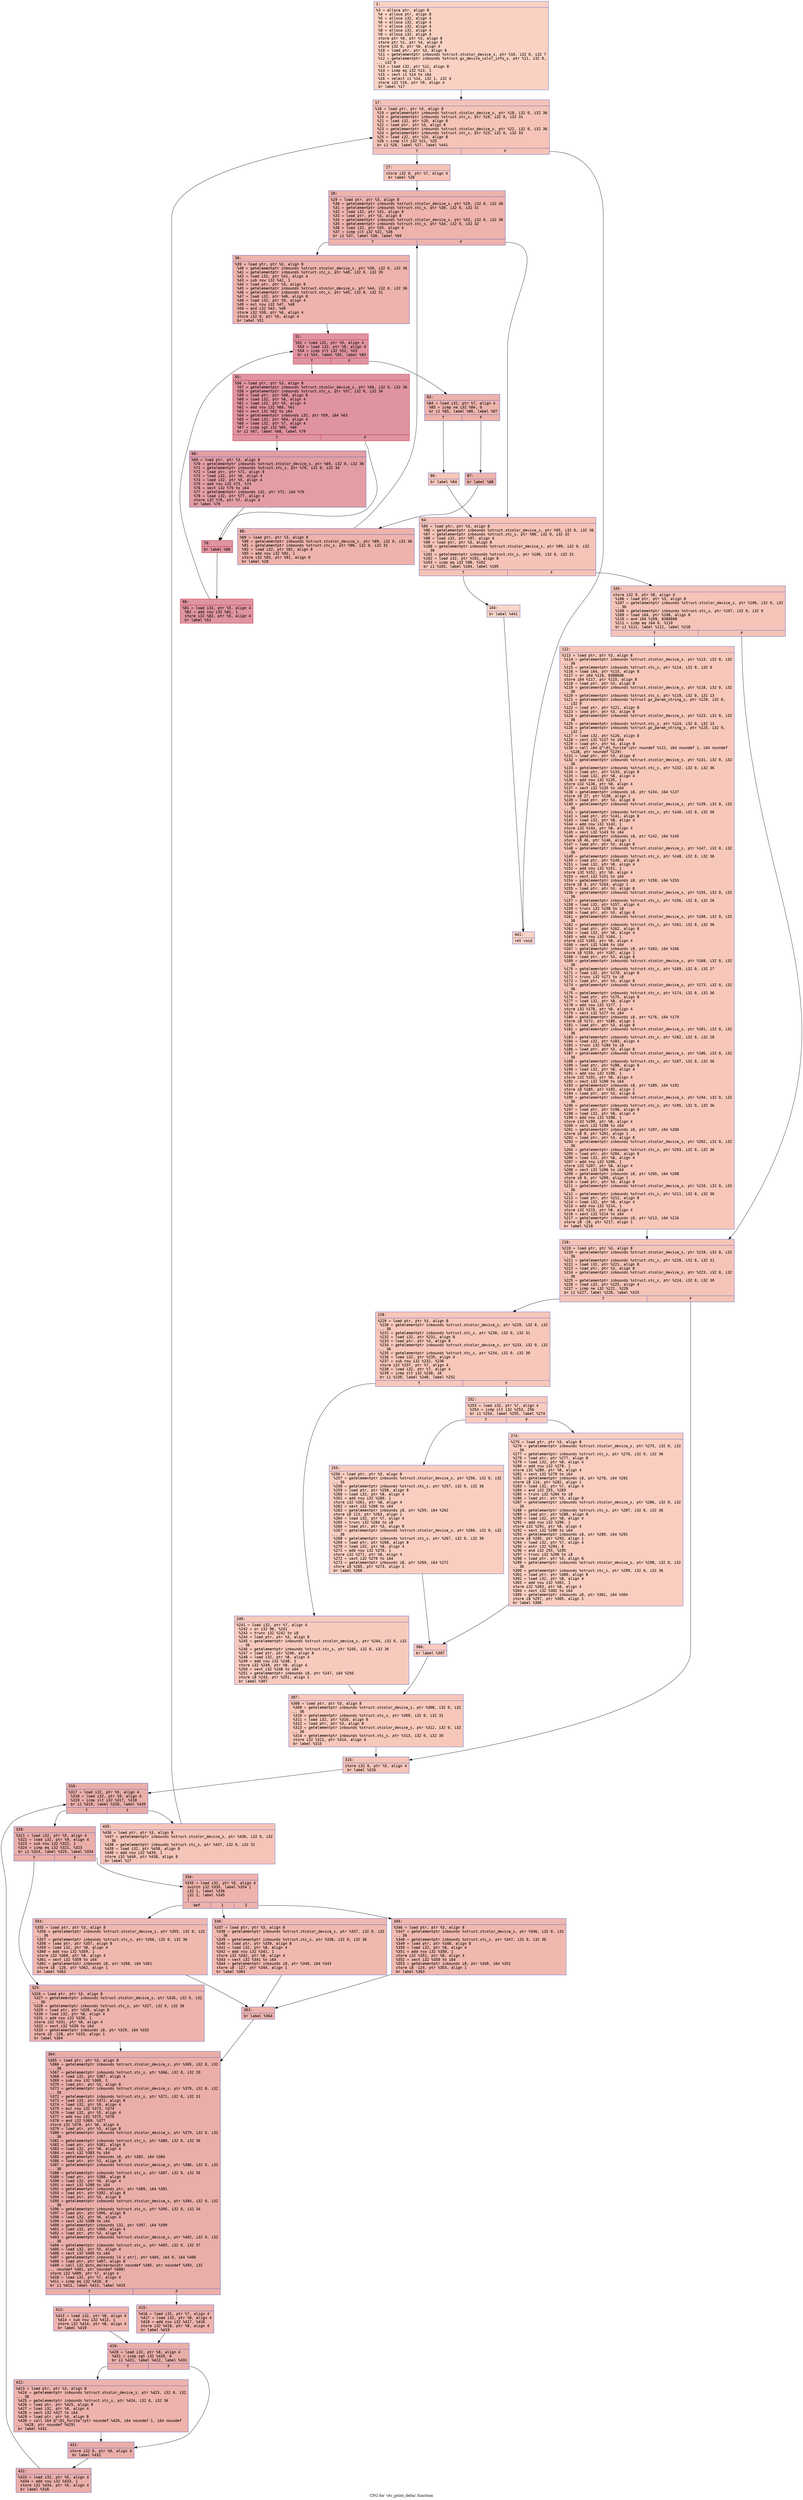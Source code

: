 digraph "CFG for 'stc_print_delta' function" {
	label="CFG for 'stc_print_delta' function";

	Node0x6000016a20d0 [shape=record,color="#3d50c3ff", style=filled, fillcolor="#f4987a70" fontname="Courier",label="{2:\l|  %3 = alloca ptr, align 8\l  %4 = alloca ptr, align 8\l  %5 = alloca i32, align 4\l  %6 = alloca i32, align 4\l  %7 = alloca i32, align 4\l  %8 = alloca i32, align 4\l  %9 = alloca i32, align 4\l  store ptr %0, ptr %3, align 8\l  store ptr %1, ptr %4, align 8\l  store i32 0, ptr %8, align 4\l  %10 = load ptr, ptr %3, align 8\l  %11 = getelementptr inbounds %struct.stcolor_device_s, ptr %10, i32 0, i32 7\l  %12 = getelementptr inbounds %struct.gx_device_color_info_s, ptr %11, i32 0,\l... i32 0\l  %13 = load i32, ptr %12, align 8\l  %14 = icmp eq i32 %13, 1\l  %15 = zext i1 %14 to i64\l  %16 = select i1 %14, i32 1, i32 4\l  store i32 %16, ptr %9, align 4\l  br label %17\l}"];
	Node0x6000016a20d0 -> Node0x6000016a23f0[tooltip="2 -> 17\nProbability 100.00%" ];
	Node0x6000016a23f0 [shape=record,color="#3d50c3ff", style=filled, fillcolor="#e8765c70" fontname="Courier",label="{17:\l|  %18 = load ptr, ptr %3, align 8\l  %19 = getelementptr inbounds %struct.stcolor_device_s, ptr %18, i32 0, i32 36\l  %20 = getelementptr inbounds %struct.stc_s, ptr %19, i32 0, i32 31\l  %21 = load i32, ptr %20, align 8\l  %22 = load ptr, ptr %3, align 8\l  %23 = getelementptr inbounds %struct.stcolor_device_s, ptr %22, i32 0, i32 36\l  %24 = getelementptr inbounds %struct.stc_s, ptr %23, i32 0, i32 33\l  %25 = load i32, ptr %24, align 8\l  %26 = icmp slt i32 %21, %25\l  br i1 %26, label %27, label %441\l|{<s0>T|<s1>F}}"];
	Node0x6000016a23f0:s0 -> Node0x6000016a2440[tooltip="17 -> 27\nProbability 96.88%" ];
	Node0x6000016a23f0:s1 -> Node0x6000016a3110[tooltip="17 -> 441\nProbability 3.12%" ];
	Node0x6000016a2440 [shape=record,color="#3d50c3ff", style=filled, fillcolor="#e8765c70" fontname="Courier",label="{27:\l|  store i32 0, ptr %7, align 4\l  br label %28\l}"];
	Node0x6000016a2440 -> Node0x6000016a2490[tooltip="27 -> 28\nProbability 100.00%" ];
	Node0x6000016a2490 [shape=record,color="#3d50c3ff", style=filled, fillcolor="#d6524470" fontname="Courier",label="{28:\l|  %29 = load ptr, ptr %3, align 8\l  %30 = getelementptr inbounds %struct.stcolor_device_s, ptr %29, i32 0, i32 36\l  %31 = getelementptr inbounds %struct.stc_s, ptr %30, i32 0, i32 31\l  %32 = load i32, ptr %31, align 8\l  %33 = load ptr, ptr %3, align 8\l  %34 = getelementptr inbounds %struct.stcolor_device_s, ptr %33, i32 0, i32 36\l  %35 = getelementptr inbounds %struct.stc_s, ptr %34, i32 0, i32 32\l  %36 = load i32, ptr %35, align 4\l  %37 = icmp slt i32 %32, %36\l  br i1 %37, label %38, label %94\l|{<s0>T|<s1>F}}"];
	Node0x6000016a2490:s0 -> Node0x6000016a24e0[tooltip="28 -> 38\nProbability 96.88%" ];
	Node0x6000016a2490:s1 -> Node0x6000016a2800[tooltip="28 -> 94\nProbability 3.12%" ];
	Node0x6000016a24e0 [shape=record,color="#3d50c3ff", style=filled, fillcolor="#d6524470" fontname="Courier",label="{38:\l|  %39 = load ptr, ptr %3, align 8\l  %40 = getelementptr inbounds %struct.stcolor_device_s, ptr %39, i32 0, i32 36\l  %41 = getelementptr inbounds %struct.stc_s, ptr %40, i32 0, i32 20\l  %42 = load i32, ptr %41, align 4\l  %43 = sub nsw i32 %42, 1\l  %44 = load ptr, ptr %3, align 8\l  %45 = getelementptr inbounds %struct.stcolor_device_s, ptr %44, i32 0, i32 36\l  %46 = getelementptr inbounds %struct.stc_s, ptr %45, i32 0, i32 31\l  %47 = load i32, ptr %46, align 8\l  %48 = load i32, ptr %9, align 4\l  %49 = mul nsw i32 %47, %48\l  %50 = and i32 %43, %49\l  store i32 %50, ptr %6, align 4\l  store i32 0, ptr %5, align 4\l  br label %51\l}"];
	Node0x6000016a24e0 -> Node0x6000016a2530[tooltip="38 -> 51\nProbability 100.00%" ];
	Node0x6000016a2530 [shape=record,color="#b70d28ff", style=filled, fillcolor="#b70d2870" fontname="Courier",label="{51:\l|  %52 = load i32, ptr %5, align 4\l  %53 = load i32, ptr %9, align 4\l  %54 = icmp slt i32 %52, %53\l  br i1 %54, label %55, label %83\l|{<s0>T|<s1>F}}"];
	Node0x6000016a2530:s0 -> Node0x6000016a2580[tooltip="51 -> 55\nProbability 96.88%" ];
	Node0x6000016a2530:s1 -> Node0x6000016a26c0[tooltip="51 -> 83\nProbability 3.12%" ];
	Node0x6000016a2580 [shape=record,color="#b70d28ff", style=filled, fillcolor="#b70d2870" fontname="Courier",label="{55:\l|  %56 = load ptr, ptr %3, align 8\l  %57 = getelementptr inbounds %struct.stcolor_device_s, ptr %56, i32 0, i32 36\l  %58 = getelementptr inbounds %struct.stc_s, ptr %57, i32 0, i32 34\l  %59 = load ptr, ptr %58, align 8\l  %60 = load i32, ptr %6, align 4\l  %61 = load i32, ptr %5, align 4\l  %62 = add nsw i32 %60, %61\l  %63 = sext i32 %62 to i64\l  %64 = getelementptr inbounds i32, ptr %59, i64 %63\l  %65 = load i32, ptr %64, align 4\l  %66 = load i32, ptr %7, align 4\l  %67 = icmp sgt i32 %65, %66\l  br i1 %67, label %68, label %79\l|{<s0>T|<s1>F}}"];
	Node0x6000016a2580:s0 -> Node0x6000016a25d0[tooltip="55 -> 68\nProbability 50.00%" ];
	Node0x6000016a2580:s1 -> Node0x6000016a2620[tooltip="55 -> 79\nProbability 50.00%" ];
	Node0x6000016a25d0 [shape=record,color="#3d50c3ff", style=filled, fillcolor="#be242e70" fontname="Courier",label="{68:\l|  %69 = load ptr, ptr %3, align 8\l  %70 = getelementptr inbounds %struct.stcolor_device_s, ptr %69, i32 0, i32 36\l  %71 = getelementptr inbounds %struct.stc_s, ptr %70, i32 0, i32 34\l  %72 = load ptr, ptr %71, align 8\l  %73 = load i32, ptr %6, align 4\l  %74 = load i32, ptr %5, align 4\l  %75 = add nsw i32 %73, %74\l  %76 = sext i32 %75 to i64\l  %77 = getelementptr inbounds i32, ptr %72, i64 %76\l  %78 = load i32, ptr %77, align 4\l  store i32 %78, ptr %7, align 4\l  br label %79\l}"];
	Node0x6000016a25d0 -> Node0x6000016a2620[tooltip="68 -> 79\nProbability 100.00%" ];
	Node0x6000016a2620 [shape=record,color="#b70d28ff", style=filled, fillcolor="#b70d2870" fontname="Courier",label="{79:\l|  br label %80\l}"];
	Node0x6000016a2620 -> Node0x6000016a2670[tooltip="79 -> 80\nProbability 100.00%" ];
	Node0x6000016a2670 [shape=record,color="#b70d28ff", style=filled, fillcolor="#b70d2870" fontname="Courier",label="{80:\l|  %81 = load i32, ptr %5, align 4\l  %82 = add nsw i32 %81, 1\l  store i32 %82, ptr %5, align 4\l  br label %51\l}"];
	Node0x6000016a2670 -> Node0x6000016a2530[tooltip="80 -> 51\nProbability 100.00%" ];
	Node0x6000016a26c0 [shape=record,color="#3d50c3ff", style=filled, fillcolor="#d6524470" fontname="Courier",label="{83:\l|  %84 = load i32, ptr %7, align 4\l  %85 = icmp ne i32 %84, 0\l  br i1 %85, label %86, label %87\l|{<s0>T|<s1>F}}"];
	Node0x6000016a26c0:s0 -> Node0x6000016a2710[tooltip="83 -> 86\nProbability 3.12%" ];
	Node0x6000016a26c0:s1 -> Node0x6000016a2760[tooltip="83 -> 87\nProbability 96.88%" ];
	Node0x6000016a2710 [shape=record,color="#3d50c3ff", style=filled, fillcolor="#ec7f6370" fontname="Courier",label="{86:\l|  br label %94\l}"];
	Node0x6000016a2710 -> Node0x6000016a2800[tooltip="86 -> 94\nProbability 100.00%" ];
	Node0x6000016a2760 [shape=record,color="#3d50c3ff", style=filled, fillcolor="#d6524470" fontname="Courier",label="{87:\l|  br label %88\l}"];
	Node0x6000016a2760 -> Node0x6000016a27b0[tooltip="87 -> 88\nProbability 100.00%" ];
	Node0x6000016a27b0 [shape=record,color="#3d50c3ff", style=filled, fillcolor="#d6524470" fontname="Courier",label="{88:\l|  %89 = load ptr, ptr %3, align 8\l  %90 = getelementptr inbounds %struct.stcolor_device_s, ptr %89, i32 0, i32 36\l  %91 = getelementptr inbounds %struct.stc_s, ptr %90, i32 0, i32 31\l  %92 = load i32, ptr %91, align 8\l  %93 = add nsw i32 %92, 1\l  store i32 %93, ptr %91, align 8\l  br label %28\l}"];
	Node0x6000016a27b0 -> Node0x6000016a2490[tooltip="88 -> 28\nProbability 100.00%" ];
	Node0x6000016a2800 [shape=record,color="#3d50c3ff", style=filled, fillcolor="#e8765c70" fontname="Courier",label="{94:\l|  %95 = load ptr, ptr %3, align 8\l  %96 = getelementptr inbounds %struct.stcolor_device_s, ptr %95, i32 0, i32 36\l  %97 = getelementptr inbounds %struct.stc_s, ptr %96, i32 0, i32 32\l  %98 = load i32, ptr %97, align 4\l  %99 = load ptr, ptr %3, align 8\l  %100 = getelementptr inbounds %struct.stcolor_device_s, ptr %99, i32 0, i32\l... 36\l  %101 = getelementptr inbounds %struct.stc_s, ptr %100, i32 0, i32 31\l  %102 = load i32, ptr %101, align 8\l  %103 = icmp eq i32 %98, %102\l  br i1 %103, label %104, label %105\l|{<s0>T|<s1>F}}"];
	Node0x6000016a2800:s0 -> Node0x6000016a2850[tooltip="94 -> 104\nProbability 3.12%" ];
	Node0x6000016a2800:s1 -> Node0x6000016a28a0[tooltip="94 -> 105\nProbability 96.88%" ];
	Node0x6000016a2850 [shape=record,color="#3d50c3ff", style=filled, fillcolor="#f5a08170" fontname="Courier",label="{104:\l|  br label %441\l}"];
	Node0x6000016a2850 -> Node0x6000016a3110[tooltip="104 -> 441\nProbability 100.00%" ];
	Node0x6000016a28a0 [shape=record,color="#3d50c3ff", style=filled, fillcolor="#e97a5f70" fontname="Courier",label="{105:\l|  store i32 0, ptr %8, align 4\l  %106 = load ptr, ptr %3, align 8\l  %107 = getelementptr inbounds %struct.stcolor_device_s, ptr %106, i32 0, i32\l... 36\l  %108 = getelementptr inbounds %struct.stc_s, ptr %107, i32 0, i32 0\l  %109 = load i64, ptr %108, align 8\l  %110 = and i64 %109, 8388608\l  %111 = icmp eq i64 0, %110\l  br i1 %111, label %112, label %218\l|{<s0>T|<s1>F}}"];
	Node0x6000016a28a0:s0 -> Node0x6000016a28f0[tooltip="105 -> 112\nProbability 50.00%" ];
	Node0x6000016a28a0:s1 -> Node0x6000016a2940[tooltip="105 -> 218\nProbability 50.00%" ];
	Node0x6000016a28f0 [shape=record,color="#3d50c3ff", style=filled, fillcolor="#ec7f6370" fontname="Courier",label="{112:\l|  %113 = load ptr, ptr %3, align 8\l  %114 = getelementptr inbounds %struct.stcolor_device_s, ptr %113, i32 0, i32\l... 36\l  %115 = getelementptr inbounds %struct.stc_s, ptr %114, i32 0, i32 0\l  %116 = load i64, ptr %115, align 8\l  %117 = or i64 %116, 8388608\l  store i64 %117, ptr %115, align 8\l  %118 = load ptr, ptr %3, align 8\l  %119 = getelementptr inbounds %struct.stcolor_device_s, ptr %118, i32 0, i32\l... 36\l  %120 = getelementptr inbounds %struct.stc_s, ptr %119, i32 0, i32 13\l  %121 = getelementptr inbounds %struct.gs_param_string_s, ptr %120, i32 0,\l... i32 0\l  %122 = load ptr, ptr %121, align 8\l  %123 = load ptr, ptr %3, align 8\l  %124 = getelementptr inbounds %struct.stcolor_device_s, ptr %123, i32 0, i32\l... 36\l  %125 = getelementptr inbounds %struct.stc_s, ptr %124, i32 0, i32 13\l  %126 = getelementptr inbounds %struct.gs_param_string_s, ptr %125, i32 0,\l... i32 1\l  %127 = load i32, ptr %126, align 8\l  %128 = zext i32 %127 to i64\l  %129 = load ptr, ptr %4, align 8\l  %130 = call i64 @\"\\01_fwrite\"(ptr noundef %122, i64 noundef 1, i64 noundef\l... %128, ptr noundef %129)\l  %131 = load ptr, ptr %3, align 8\l  %132 = getelementptr inbounds %struct.stcolor_device_s, ptr %131, i32 0, i32\l... 36\l  %133 = getelementptr inbounds %struct.stc_s, ptr %132, i32 0, i32 36\l  %134 = load ptr, ptr %133, align 8\l  %135 = load i32, ptr %8, align 4\l  %136 = add nsw i32 %135, 1\l  store i32 %136, ptr %8, align 4\l  %137 = sext i32 %135 to i64\l  %138 = getelementptr inbounds i8, ptr %134, i64 %137\l  store i8 27, ptr %138, align 1\l  %139 = load ptr, ptr %3, align 8\l  %140 = getelementptr inbounds %struct.stcolor_device_s, ptr %139, i32 0, i32\l... 36\l  %141 = getelementptr inbounds %struct.stc_s, ptr %140, i32 0, i32 36\l  %142 = load ptr, ptr %141, align 8\l  %143 = load i32, ptr %8, align 4\l  %144 = add nsw i32 %143, 1\l  store i32 %144, ptr %8, align 4\l  %145 = sext i32 %143 to i64\l  %146 = getelementptr inbounds i8, ptr %142, i64 %145\l  store i8 46, ptr %146, align 1\l  %147 = load ptr, ptr %3, align 8\l  %148 = getelementptr inbounds %struct.stcolor_device_s, ptr %147, i32 0, i32\l... 36\l  %149 = getelementptr inbounds %struct.stc_s, ptr %148, i32 0, i32 36\l  %150 = load ptr, ptr %149, align 8\l  %151 = load i32, ptr %8, align 4\l  %152 = add nsw i32 %151, 1\l  store i32 %152, ptr %8, align 4\l  %153 = sext i32 %151 to i64\l  %154 = getelementptr inbounds i8, ptr %150, i64 %153\l  store i8 3, ptr %154, align 1\l  %155 = load ptr, ptr %3, align 8\l  %156 = getelementptr inbounds %struct.stcolor_device_s, ptr %155, i32 0, i32\l... 36\l  %157 = getelementptr inbounds %struct.stc_s, ptr %156, i32 0, i32 26\l  %158 = load i32, ptr %157, align 4\l  %159 = trunc i32 %158 to i8\l  %160 = load ptr, ptr %3, align 8\l  %161 = getelementptr inbounds %struct.stcolor_device_s, ptr %160, i32 0, i32\l... 36\l  %162 = getelementptr inbounds %struct.stc_s, ptr %161, i32 0, i32 36\l  %163 = load ptr, ptr %162, align 8\l  %164 = load i32, ptr %8, align 4\l  %165 = add nsw i32 %164, 1\l  store i32 %165, ptr %8, align 4\l  %166 = sext i32 %164 to i64\l  %167 = getelementptr inbounds i8, ptr %163, i64 %166\l  store i8 %159, ptr %167, align 1\l  %168 = load ptr, ptr %3, align 8\l  %169 = getelementptr inbounds %struct.stcolor_device_s, ptr %168, i32 0, i32\l... 36\l  %170 = getelementptr inbounds %struct.stc_s, ptr %169, i32 0, i32 27\l  %171 = load i32, ptr %170, align 8\l  %172 = trunc i32 %171 to i8\l  %173 = load ptr, ptr %3, align 8\l  %174 = getelementptr inbounds %struct.stcolor_device_s, ptr %173, i32 0, i32\l... 36\l  %175 = getelementptr inbounds %struct.stc_s, ptr %174, i32 0, i32 36\l  %176 = load ptr, ptr %175, align 8\l  %177 = load i32, ptr %8, align 4\l  %178 = add nsw i32 %177, 1\l  store i32 %178, ptr %8, align 4\l  %179 = sext i32 %177 to i64\l  %180 = getelementptr inbounds i8, ptr %176, i64 %179\l  store i8 %172, ptr %180, align 1\l  %181 = load ptr, ptr %3, align 8\l  %182 = getelementptr inbounds %struct.stcolor_device_s, ptr %181, i32 0, i32\l... 36\l  %183 = getelementptr inbounds %struct.stc_s, ptr %182, i32 0, i32 28\l  %184 = load i32, ptr %183, align 4\l  %185 = trunc i32 %184 to i8\l  %186 = load ptr, ptr %3, align 8\l  %187 = getelementptr inbounds %struct.stcolor_device_s, ptr %186, i32 0, i32\l... 36\l  %188 = getelementptr inbounds %struct.stc_s, ptr %187, i32 0, i32 36\l  %189 = load ptr, ptr %188, align 8\l  %190 = load i32, ptr %8, align 4\l  %191 = add nsw i32 %190, 1\l  store i32 %191, ptr %8, align 4\l  %192 = sext i32 %190 to i64\l  %193 = getelementptr inbounds i8, ptr %189, i64 %192\l  store i8 %185, ptr %193, align 1\l  %194 = load ptr, ptr %3, align 8\l  %195 = getelementptr inbounds %struct.stcolor_device_s, ptr %194, i32 0, i32\l... 36\l  %196 = getelementptr inbounds %struct.stc_s, ptr %195, i32 0, i32 36\l  %197 = load ptr, ptr %196, align 8\l  %198 = load i32, ptr %8, align 4\l  %199 = add nsw i32 %198, 1\l  store i32 %199, ptr %8, align 4\l  %200 = sext i32 %198 to i64\l  %201 = getelementptr inbounds i8, ptr %197, i64 %200\l  store i8 0, ptr %201, align 1\l  %202 = load ptr, ptr %3, align 8\l  %203 = getelementptr inbounds %struct.stcolor_device_s, ptr %202, i32 0, i32\l... 36\l  %204 = getelementptr inbounds %struct.stc_s, ptr %203, i32 0, i32 36\l  %205 = load ptr, ptr %204, align 8\l  %206 = load i32, ptr %8, align 4\l  %207 = add nsw i32 %206, 1\l  store i32 %207, ptr %8, align 4\l  %208 = sext i32 %206 to i64\l  %209 = getelementptr inbounds i8, ptr %205, i64 %208\l  store i8 0, ptr %209, align 1\l  %210 = load ptr, ptr %3, align 8\l  %211 = getelementptr inbounds %struct.stcolor_device_s, ptr %210, i32 0, i32\l... 36\l  %212 = getelementptr inbounds %struct.stc_s, ptr %211, i32 0, i32 36\l  %213 = load ptr, ptr %212, align 8\l  %214 = load i32, ptr %8, align 4\l  %215 = add nsw i32 %214, 1\l  store i32 %215, ptr %8, align 4\l  %216 = sext i32 %214 to i64\l  %217 = getelementptr inbounds i8, ptr %213, i64 %216\l  store i8 -28, ptr %217, align 1\l  br label %218\l}"];
	Node0x6000016a28f0 -> Node0x6000016a2940[tooltip="112 -> 218\nProbability 100.00%" ];
	Node0x6000016a2940 [shape=record,color="#3d50c3ff", style=filled, fillcolor="#e97a5f70" fontname="Courier",label="{218:\l|  %219 = load ptr, ptr %3, align 8\l  %220 = getelementptr inbounds %struct.stcolor_device_s, ptr %219, i32 0, i32\l... 36\l  %221 = getelementptr inbounds %struct.stc_s, ptr %220, i32 0, i32 31\l  %222 = load i32, ptr %221, align 8\l  %223 = load ptr, ptr %3, align 8\l  %224 = getelementptr inbounds %struct.stcolor_device_s, ptr %223, i32 0, i32\l... 36\l  %225 = getelementptr inbounds %struct.stc_s, ptr %224, i32 0, i32 30\l  %226 = load i32, ptr %225, align 4\l  %227 = icmp ne i32 %222, %226\l  br i1 %227, label %228, label %315\l|{<s0>T|<s1>F}}"];
	Node0x6000016a2940:s0 -> Node0x6000016a2990[tooltip="218 -> 228\nProbability 50.00%" ];
	Node0x6000016a2940:s1 -> Node0x6000016a2bc0[tooltip="218 -> 315\nProbability 50.00%" ];
	Node0x6000016a2990 [shape=record,color="#3d50c3ff", style=filled, fillcolor="#ec7f6370" fontname="Courier",label="{228:\l|  %229 = load ptr, ptr %3, align 8\l  %230 = getelementptr inbounds %struct.stcolor_device_s, ptr %229, i32 0, i32\l... 36\l  %231 = getelementptr inbounds %struct.stc_s, ptr %230, i32 0, i32 31\l  %232 = load i32, ptr %231, align 8\l  %233 = load ptr, ptr %3, align 8\l  %234 = getelementptr inbounds %struct.stcolor_device_s, ptr %233, i32 0, i32\l... 36\l  %235 = getelementptr inbounds %struct.stc_s, ptr %234, i32 0, i32 30\l  %236 = load i32, ptr %235, align 4\l  %237 = sub nsw i32 %232, %236\l  store i32 %237, ptr %7, align 4\l  %238 = load i32, ptr %7, align 4\l  %239 = icmp slt i32 %238, 16\l  br i1 %239, label %240, label %252\l|{<s0>T|<s1>F}}"];
	Node0x6000016a2990:s0 -> Node0x6000016a29e0[tooltip="228 -> 240\nProbability 50.00%" ];
	Node0x6000016a2990:s1 -> Node0x6000016a2a30[tooltip="228 -> 252\nProbability 50.00%" ];
	Node0x6000016a29e0 [shape=record,color="#3d50c3ff", style=filled, fillcolor="#ef886b70" fontname="Courier",label="{240:\l|  %241 = load i32, ptr %7, align 4\l  %242 = or i32 96, %241\l  %243 = trunc i32 %242 to i8\l  %244 = load ptr, ptr %3, align 8\l  %245 = getelementptr inbounds %struct.stcolor_device_s, ptr %244, i32 0, i32\l... 36\l  %246 = getelementptr inbounds %struct.stc_s, ptr %245, i32 0, i32 36\l  %247 = load ptr, ptr %246, align 8\l  %248 = load i32, ptr %8, align 4\l  %249 = add nsw i32 %248, 1\l  store i32 %249, ptr %8, align 4\l  %250 = sext i32 %248 to i64\l  %251 = getelementptr inbounds i8, ptr %247, i64 %250\l  store i8 %243, ptr %251, align 1\l  br label %307\l}"];
	Node0x6000016a29e0 -> Node0x6000016a2b70[tooltip="240 -> 307\nProbability 100.00%" ];
	Node0x6000016a2a30 [shape=record,color="#3d50c3ff", style=filled, fillcolor="#ef886b70" fontname="Courier",label="{252:\l|  %253 = load i32, ptr %7, align 4\l  %254 = icmp slt i32 %253, 256\l  br i1 %254, label %255, label %274\l|{<s0>T|<s1>F}}"];
	Node0x6000016a2a30:s0 -> Node0x6000016a2a80[tooltip="252 -> 255\nProbability 50.00%" ];
	Node0x6000016a2a30:s1 -> Node0x6000016a2ad0[tooltip="252 -> 274\nProbability 50.00%" ];
	Node0x6000016a2a80 [shape=record,color="#3d50c3ff", style=filled, fillcolor="#f2907270" fontname="Courier",label="{255:\l|  %256 = load ptr, ptr %3, align 8\l  %257 = getelementptr inbounds %struct.stcolor_device_s, ptr %256, i32 0, i32\l... 36\l  %258 = getelementptr inbounds %struct.stc_s, ptr %257, i32 0, i32 36\l  %259 = load ptr, ptr %258, align 8\l  %260 = load i32, ptr %8, align 4\l  %261 = add nsw i32 %260, 1\l  store i32 %261, ptr %8, align 4\l  %262 = sext i32 %260 to i64\l  %263 = getelementptr inbounds i8, ptr %259, i64 %262\l  store i8 113, ptr %263, align 1\l  %264 = load i32, ptr %7, align 4\l  %265 = trunc i32 %264 to i8\l  %266 = load ptr, ptr %3, align 8\l  %267 = getelementptr inbounds %struct.stcolor_device_s, ptr %266, i32 0, i32\l... 36\l  %268 = getelementptr inbounds %struct.stc_s, ptr %267, i32 0, i32 36\l  %269 = load ptr, ptr %268, align 8\l  %270 = load i32, ptr %8, align 4\l  %271 = add nsw i32 %270, 1\l  store i32 %271, ptr %8, align 4\l  %272 = sext i32 %270 to i64\l  %273 = getelementptr inbounds i8, ptr %269, i64 %272\l  store i8 %265, ptr %273, align 1\l  br label %306\l}"];
	Node0x6000016a2a80 -> Node0x6000016a2b20[tooltip="255 -> 306\nProbability 100.00%" ];
	Node0x6000016a2ad0 [shape=record,color="#3d50c3ff", style=filled, fillcolor="#f2907270" fontname="Courier",label="{274:\l|  %275 = load ptr, ptr %3, align 8\l  %276 = getelementptr inbounds %struct.stcolor_device_s, ptr %275, i32 0, i32\l... 36\l  %277 = getelementptr inbounds %struct.stc_s, ptr %276, i32 0, i32 36\l  %278 = load ptr, ptr %277, align 8\l  %279 = load i32, ptr %8, align 4\l  %280 = add nsw i32 %279, 1\l  store i32 %280, ptr %8, align 4\l  %281 = sext i32 %279 to i64\l  %282 = getelementptr inbounds i8, ptr %278, i64 %281\l  store i8 114, ptr %282, align 1\l  %283 = load i32, ptr %7, align 4\l  %284 = and i32 255, %283\l  %285 = trunc i32 %284 to i8\l  %286 = load ptr, ptr %3, align 8\l  %287 = getelementptr inbounds %struct.stcolor_device_s, ptr %286, i32 0, i32\l... 36\l  %288 = getelementptr inbounds %struct.stc_s, ptr %287, i32 0, i32 36\l  %289 = load ptr, ptr %288, align 8\l  %290 = load i32, ptr %8, align 4\l  %291 = add nsw i32 %290, 1\l  store i32 %291, ptr %8, align 4\l  %292 = sext i32 %290 to i64\l  %293 = getelementptr inbounds i8, ptr %289, i64 %292\l  store i8 %285, ptr %293, align 1\l  %294 = load i32, ptr %7, align 4\l  %295 = ashr i32 %294, 8\l  %296 = and i32 255, %295\l  %297 = trunc i32 %296 to i8\l  %298 = load ptr, ptr %3, align 8\l  %299 = getelementptr inbounds %struct.stcolor_device_s, ptr %298, i32 0, i32\l... 36\l  %300 = getelementptr inbounds %struct.stc_s, ptr %299, i32 0, i32 36\l  %301 = load ptr, ptr %300, align 8\l  %302 = load i32, ptr %8, align 4\l  %303 = add nsw i32 %302, 1\l  store i32 %303, ptr %8, align 4\l  %304 = sext i32 %302 to i64\l  %305 = getelementptr inbounds i8, ptr %301, i64 %304\l  store i8 %297, ptr %305, align 1\l  br label %306\l}"];
	Node0x6000016a2ad0 -> Node0x6000016a2b20[tooltip="274 -> 306\nProbability 100.00%" ];
	Node0x6000016a2b20 [shape=record,color="#3d50c3ff", style=filled, fillcolor="#ef886b70" fontname="Courier",label="{306:\l|  br label %307\l}"];
	Node0x6000016a2b20 -> Node0x6000016a2b70[tooltip="306 -> 307\nProbability 100.00%" ];
	Node0x6000016a2b70 [shape=record,color="#3d50c3ff", style=filled, fillcolor="#ec7f6370" fontname="Courier",label="{307:\l|  %308 = load ptr, ptr %3, align 8\l  %309 = getelementptr inbounds %struct.stcolor_device_s, ptr %308, i32 0, i32\l... 36\l  %310 = getelementptr inbounds %struct.stc_s, ptr %309, i32 0, i32 31\l  %311 = load i32, ptr %310, align 8\l  %312 = load ptr, ptr %3, align 8\l  %313 = getelementptr inbounds %struct.stcolor_device_s, ptr %312, i32 0, i32\l... 36\l  %314 = getelementptr inbounds %struct.stc_s, ptr %313, i32 0, i32 30\l  store i32 %311, ptr %314, align 4\l  br label %315\l}"];
	Node0x6000016a2b70 -> Node0x6000016a2bc0[tooltip="307 -> 315\nProbability 100.00%" ];
	Node0x6000016a2bc0 [shape=record,color="#3d50c3ff", style=filled, fillcolor="#e97a5f70" fontname="Courier",label="{315:\l|  store i32 0, ptr %5, align 4\l  br label %316\l}"];
	Node0x6000016a2bc0 -> Node0x6000016a2c10[tooltip="315 -> 316\nProbability 100.00%" ];
	Node0x6000016a2c10 [shape=record,color="#3d50c3ff", style=filled, fillcolor="#d0473d70" fontname="Courier",label="{316:\l|  %317 = load i32, ptr %5, align 4\l  %318 = load i32, ptr %9, align 4\l  %319 = icmp slt i32 %317, %318\l  br i1 %319, label %320, label %435\l|{<s0>T|<s1>F}}"];
	Node0x6000016a2c10:s0 -> Node0x6000016a2c60[tooltip="316 -> 320\nProbability 96.88%" ];
	Node0x6000016a2c10:s1 -> Node0x6000016a30c0[tooltip="316 -> 435\nProbability 3.12%" ];
	Node0x6000016a2c60 [shape=record,color="#3d50c3ff", style=filled, fillcolor="#d0473d70" fontname="Courier",label="{320:\l|  %321 = load i32, ptr %5, align 4\l  %322 = load i32, ptr %9, align 4\l  %323 = sub nsw i32 %322, 1\l  %324 = icmp eq i32 %321, %323\l  br i1 %324, label %325, label %334\l|{<s0>T|<s1>F}}"];
	Node0x6000016a2c60:s0 -> Node0x6000016a2cb0[tooltip="320 -> 325\nProbability 50.00%" ];
	Node0x6000016a2c60:s1 -> Node0x6000016a2d00[tooltip="320 -> 334\nProbability 50.00%" ];
	Node0x6000016a2cb0 [shape=record,color="#3d50c3ff", style=filled, fillcolor="#d6524470" fontname="Courier",label="{325:\l|  %326 = load ptr, ptr %3, align 8\l  %327 = getelementptr inbounds %struct.stcolor_device_s, ptr %326, i32 0, i32\l... 36\l  %328 = getelementptr inbounds %struct.stc_s, ptr %327, i32 0, i32 36\l  %329 = load ptr, ptr %328, align 8\l  %330 = load i32, ptr %8, align 4\l  %331 = add nsw i32 %330, 1\l  store i32 %331, ptr %8, align 4\l  %332 = sext i32 %330 to i64\l  %333 = getelementptr inbounds i8, ptr %329, i64 %332\l  store i8 -128, ptr %333, align 1\l  br label %364\l}"];
	Node0x6000016a2cb0 -> Node0x6000016a2e90[tooltip="325 -> 364\nProbability 100.00%" ];
	Node0x6000016a2d00 [shape=record,color="#3d50c3ff", style=filled, fillcolor="#d6524470" fontname="Courier",label="{334:\l|  %335 = load i32, ptr %5, align 4\l  switch i32 %335, label %354 [\l    i32 1, label %336\l    i32 2, label %345\l  ]\l|{<s0>def|<s1>1|<s2>2}}"];
	Node0x6000016a2d00:s0 -> Node0x6000016a2df0[tooltip="334 -> 354\nProbability 33.33%" ];
	Node0x6000016a2d00:s1 -> Node0x6000016a2d50[tooltip="334 -> 336\nProbability 33.33%" ];
	Node0x6000016a2d00:s2 -> Node0x6000016a2da0[tooltip="334 -> 345\nProbability 33.33%" ];
	Node0x6000016a2d50 [shape=record,color="#3d50c3ff", style=filled, fillcolor="#de614d70" fontname="Courier",label="{336:\l|  %337 = load ptr, ptr %3, align 8\l  %338 = getelementptr inbounds %struct.stcolor_device_s, ptr %337, i32 0, i32\l... 36\l  %339 = getelementptr inbounds %struct.stc_s, ptr %338, i32 0, i32 36\l  %340 = load ptr, ptr %339, align 8\l  %341 = load i32, ptr %8, align 4\l  %342 = add nsw i32 %341, 1\l  store i32 %342, ptr %8, align 4\l  %343 = sext i32 %341 to i64\l  %344 = getelementptr inbounds i8, ptr %340, i64 %343\l  store i8 -127, ptr %344, align 1\l  br label %363\l}"];
	Node0x6000016a2d50 -> Node0x6000016a2e40[tooltip="336 -> 363\nProbability 100.00%" ];
	Node0x6000016a2da0 [shape=record,color="#3d50c3ff", style=filled, fillcolor="#de614d70" fontname="Courier",label="{345:\l|  %346 = load ptr, ptr %3, align 8\l  %347 = getelementptr inbounds %struct.stcolor_device_s, ptr %346, i32 0, i32\l... 36\l  %348 = getelementptr inbounds %struct.stc_s, ptr %347, i32 0, i32 36\l  %349 = load ptr, ptr %348, align 8\l  %350 = load i32, ptr %8, align 4\l  %351 = add nsw i32 %350, 1\l  store i32 %351, ptr %8, align 4\l  %352 = sext i32 %350 to i64\l  %353 = getelementptr inbounds i8, ptr %349, i64 %352\l  store i8 -124, ptr %353, align 1\l  br label %363\l}"];
	Node0x6000016a2da0 -> Node0x6000016a2e40[tooltip="345 -> 363\nProbability 100.00%" ];
	Node0x6000016a2df0 [shape=record,color="#3d50c3ff", style=filled, fillcolor="#de614d70" fontname="Courier",label="{354:\l|  %355 = load ptr, ptr %3, align 8\l  %356 = getelementptr inbounds %struct.stcolor_device_s, ptr %355, i32 0, i32\l... 36\l  %357 = getelementptr inbounds %struct.stc_s, ptr %356, i32 0, i32 36\l  %358 = load ptr, ptr %357, align 8\l  %359 = load i32, ptr %8, align 4\l  %360 = add nsw i32 %359, 1\l  store i32 %360, ptr %8, align 4\l  %361 = sext i32 %359 to i64\l  %362 = getelementptr inbounds i8, ptr %358, i64 %361\l  store i8 -126, ptr %362, align 1\l  br label %363\l}"];
	Node0x6000016a2df0 -> Node0x6000016a2e40[tooltip="354 -> 363\nProbability 100.00%" ];
	Node0x6000016a2e40 [shape=record,color="#3d50c3ff", style=filled, fillcolor="#d6524470" fontname="Courier",label="{363:\l|  br label %364\l}"];
	Node0x6000016a2e40 -> Node0x6000016a2e90[tooltip="363 -> 364\nProbability 100.00%" ];
	Node0x6000016a2e90 [shape=record,color="#3d50c3ff", style=filled, fillcolor="#d0473d70" fontname="Courier",label="{364:\l|  %365 = load ptr, ptr %3, align 8\l  %366 = getelementptr inbounds %struct.stcolor_device_s, ptr %365, i32 0, i32\l... 36\l  %367 = getelementptr inbounds %struct.stc_s, ptr %366, i32 0, i32 20\l  %368 = load i32, ptr %367, align 4\l  %369 = sub nsw i32 %368, 1\l  %370 = load ptr, ptr %3, align 8\l  %371 = getelementptr inbounds %struct.stcolor_device_s, ptr %370, i32 0, i32\l... 36\l  %372 = getelementptr inbounds %struct.stc_s, ptr %371, i32 0, i32 31\l  %373 = load i32, ptr %372, align 8\l  %374 = load i32, ptr %9, align 4\l  %375 = mul nsw i32 %373, %374\l  %376 = load i32, ptr %5, align 4\l  %377 = add nsw i32 %375, %376\l  %378 = and i32 %369, %377\l  store i32 %378, ptr %6, align 4\l  %379 = load ptr, ptr %3, align 8\l  %380 = getelementptr inbounds %struct.stcolor_device_s, ptr %379, i32 0, i32\l... 36\l  %381 = getelementptr inbounds %struct.stc_s, ptr %380, i32 0, i32 36\l  %382 = load ptr, ptr %381, align 8\l  %383 = load i32, ptr %8, align 4\l  %384 = sext i32 %383 to i64\l  %385 = getelementptr inbounds i8, ptr %382, i64 %384\l  %386 = load ptr, ptr %3, align 8\l  %387 = getelementptr inbounds %struct.stcolor_device_s, ptr %386, i32 0, i32\l... 36\l  %388 = getelementptr inbounds %struct.stc_s, ptr %387, i32 0, i32 35\l  %389 = load ptr, ptr %388, align 8\l  %390 = load i32, ptr %6, align 4\l  %391 = sext i32 %390 to i64\l  %392 = getelementptr inbounds ptr, ptr %389, i64 %391\l  %393 = load ptr, ptr %392, align 8\l  %394 = load ptr, ptr %3, align 8\l  %395 = getelementptr inbounds %struct.stcolor_device_s, ptr %394, i32 0, i32\l... 36\l  %396 = getelementptr inbounds %struct.stc_s, ptr %395, i32 0, i32 34\l  %397 = load ptr, ptr %396, align 8\l  %398 = load i32, ptr %6, align 4\l  %399 = sext i32 %398 to i64\l  %400 = getelementptr inbounds i32, ptr %397, i64 %399\l  %401 = load i32, ptr %400, align 4\l  %402 = load ptr, ptr %3, align 8\l  %403 = getelementptr inbounds %struct.stcolor_device_s, ptr %402, i32 0, i32\l... 36\l  %404 = getelementptr inbounds %struct.stc_s, ptr %403, i32 0, i32 37\l  %405 = load i32, ptr %5, align 4\l  %406 = sext i32 %405 to i64\l  %407 = getelementptr inbounds [4 x ptr], ptr %404, i64 0, i64 %406\l  %408 = load ptr, ptr %407, align 8\l  %409 = call i32 @stc_deltarow(ptr noundef %385, ptr noundef %393, i32\l... noundef %401, ptr noundef %408)\l  store i32 %409, ptr %7, align 4\l  %410 = load i32, ptr %7, align 4\l  %411 = icmp eq i32 %410, 0\l  br i1 %411, label %412, label %415\l|{<s0>T|<s1>F}}"];
	Node0x6000016a2e90:s0 -> Node0x6000016a2ee0[tooltip="364 -> 412\nProbability 37.50%" ];
	Node0x6000016a2e90:s1 -> Node0x6000016a2f30[tooltip="364 -> 415\nProbability 62.50%" ];
	Node0x6000016a2ee0 [shape=record,color="#3d50c3ff", style=filled, fillcolor="#d8564670" fontname="Courier",label="{412:\l|  %413 = load i32, ptr %8, align 4\l  %414 = sub nsw i32 %413, 1\l  store i32 %414, ptr %8, align 4\l  br label %419\l}"];
	Node0x6000016a2ee0 -> Node0x6000016a2f80[tooltip="412 -> 419\nProbability 100.00%" ];
	Node0x6000016a2f30 [shape=record,color="#3d50c3ff", style=filled, fillcolor="#d6524470" fontname="Courier",label="{415:\l|  %416 = load i32, ptr %7, align 4\l  %417 = load i32, ptr %8, align 4\l  %418 = add nsw i32 %417, %416\l  store i32 %418, ptr %8, align 4\l  br label %419\l}"];
	Node0x6000016a2f30 -> Node0x6000016a2f80[tooltip="415 -> 419\nProbability 100.00%" ];
	Node0x6000016a2f80 [shape=record,color="#3d50c3ff", style=filled, fillcolor="#d0473d70" fontname="Courier",label="{419:\l|  %420 = load i32, ptr %8, align 4\l  %421 = icmp sgt i32 %420, 0\l  br i1 %421, label %422, label %431\l|{<s0>T|<s1>F}}"];
	Node0x6000016a2f80:s0 -> Node0x6000016a2fd0[tooltip="419 -> 422\nProbability 62.50%" ];
	Node0x6000016a2f80:s1 -> Node0x6000016a3020[tooltip="419 -> 431\nProbability 37.50%" ];
	Node0x6000016a2fd0 [shape=record,color="#3d50c3ff", style=filled, fillcolor="#d6524470" fontname="Courier",label="{422:\l|  %423 = load ptr, ptr %3, align 8\l  %424 = getelementptr inbounds %struct.stcolor_device_s, ptr %423, i32 0, i32\l... 36\l  %425 = getelementptr inbounds %struct.stc_s, ptr %424, i32 0, i32 36\l  %426 = load ptr, ptr %425, align 8\l  %427 = load i32, ptr %8, align 4\l  %428 = sext i32 %427 to i64\l  %429 = load ptr, ptr %4, align 8\l  %430 = call i64 @\"\\01_fwrite\"(ptr noundef %426, i64 noundef 1, i64 noundef\l... %428, ptr noundef %429)\l  br label %431\l}"];
	Node0x6000016a2fd0 -> Node0x6000016a3020[tooltip="422 -> 431\nProbability 100.00%" ];
	Node0x6000016a3020 [shape=record,color="#3d50c3ff", style=filled, fillcolor="#d0473d70" fontname="Courier",label="{431:\l|  store i32 0, ptr %8, align 4\l  br label %432\l}"];
	Node0x6000016a3020 -> Node0x6000016a3070[tooltip="431 -> 432\nProbability 100.00%" ];
	Node0x6000016a3070 [shape=record,color="#3d50c3ff", style=filled, fillcolor="#d0473d70" fontname="Courier",label="{432:\l|  %433 = load i32, ptr %5, align 4\l  %434 = add nsw i32 %433, 1\l  store i32 %434, ptr %5, align 4\l  br label %316\l}"];
	Node0x6000016a3070 -> Node0x6000016a2c10[tooltip="432 -> 316\nProbability 100.00%" ];
	Node0x6000016a30c0 [shape=record,color="#3d50c3ff", style=filled, fillcolor="#e97a5f70" fontname="Courier",label="{435:\l|  %436 = load ptr, ptr %3, align 8\l  %437 = getelementptr inbounds %struct.stcolor_device_s, ptr %436, i32 0, i32\l... 36\l  %438 = getelementptr inbounds %struct.stc_s, ptr %437, i32 0, i32 31\l  %439 = load i32, ptr %438, align 8\l  %440 = add nsw i32 %439, 1\l  store i32 %440, ptr %438, align 8\l  br label %17\l}"];
	Node0x6000016a30c0 -> Node0x6000016a23f0[tooltip="435 -> 17\nProbability 100.00%" ];
	Node0x6000016a3110 [shape=record,color="#3d50c3ff", style=filled, fillcolor="#f4987a70" fontname="Courier",label="{441:\l|  ret void\l}"];
}
